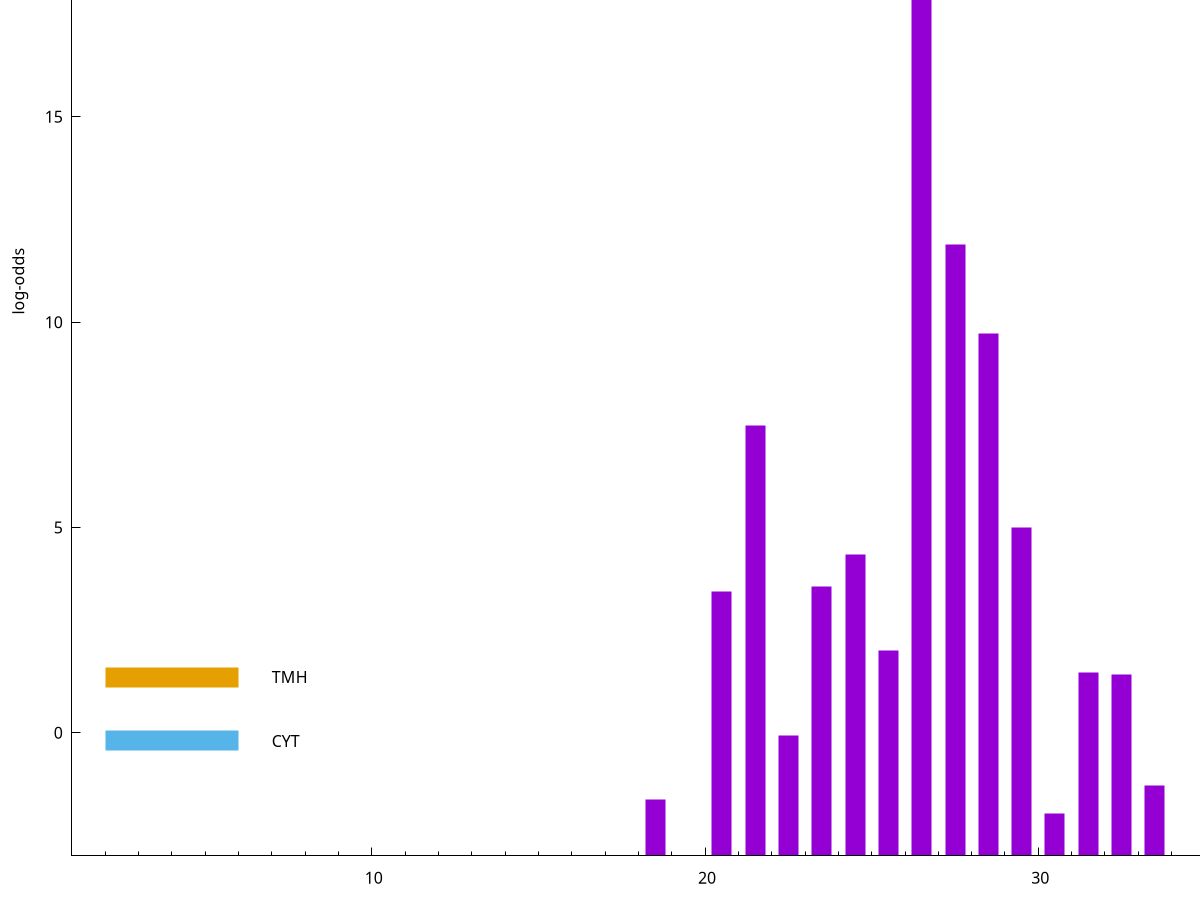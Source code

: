 set title "LipoP predictions for SRR5666568.gff"
set size 2., 1.4
set xrange [1:70] 
set mxtics 10
set yrange [-3:25]
set y2range [0:28]
set ylabel "log-odds"
set term postscript eps color solid "Helvetica" 30
set output "SRR5666568.gff488.eps"
set arrow from 2,19.3219 to 6,19.3219 nohead lt 1 lw 20
set label "SpI" at 7,19.3219
set arrow from 2,1.35485 to 6,1.35485 nohead lt 4 lw 20
set label "TMH" at 7,1.35485
set arrow from 2,-0.200913 to 6,-0.200913 nohead lt 3 lw 20
set label "CYT" at 7,-0.200913
set arrow from 2,19.3219 to 6,19.3219 nohead lt 1 lw 20
set label "SpI" at 7,19.3219
# NOTE: The scores below are the log-odds scores with the threshold
# NOTE: subtracted (a hack to make gnuplot make the histogram all
# NOTE: look nice).
plot "-" axes x1y2 title "" with impulses lt 1 lw 20
26.500000 22.311000
27.500000 14.896800
28.500000 12.727200
21.500000 10.478550
29.500000 8.002350
24.500000 7.342730
23.500000 6.573270
20.500000 6.448670
25.500000 5.006270
31.500000 4.457570
32.500000 4.422260
22.500000 2.940998
33.500000 1.723370
18.500000 1.377840
30.500000 1.043210
e
exit
